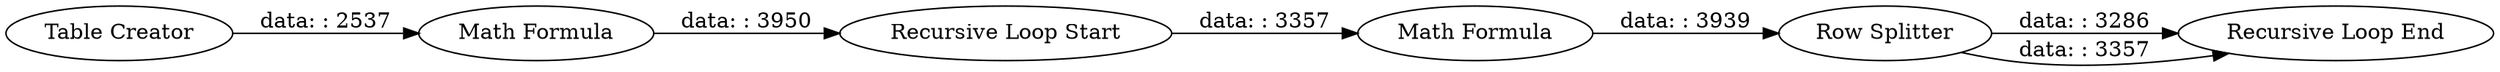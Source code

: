 digraph {
	"6310153844483247525_18" [label="Recursive Loop Start"]
	"6310153844483247525_17" [label="Recursive Loop End"]
	"6310153844483247525_20" [label="Math Formula"]
	"6310153844483247525_12" [label="Table Creator"]
	"6310153844483247525_16" [label="Row Splitter"]
	"6310153844483247525_19" [label="Math Formula"]
	"6310153844483247525_20" -> "6310153844483247525_18" [label="data: : 3950"]
	"6310153844483247525_12" -> "6310153844483247525_20" [label="data: : 2537"]
	"6310153844483247525_18" -> "6310153844483247525_19" [label="data: : 3357"]
	"6310153844483247525_16" -> "6310153844483247525_17" [label="data: : 3286"]
	"6310153844483247525_19" -> "6310153844483247525_16" [label="data: : 3939"]
	"6310153844483247525_16" -> "6310153844483247525_17" [label="data: : 3357"]
	rankdir=LR
}
